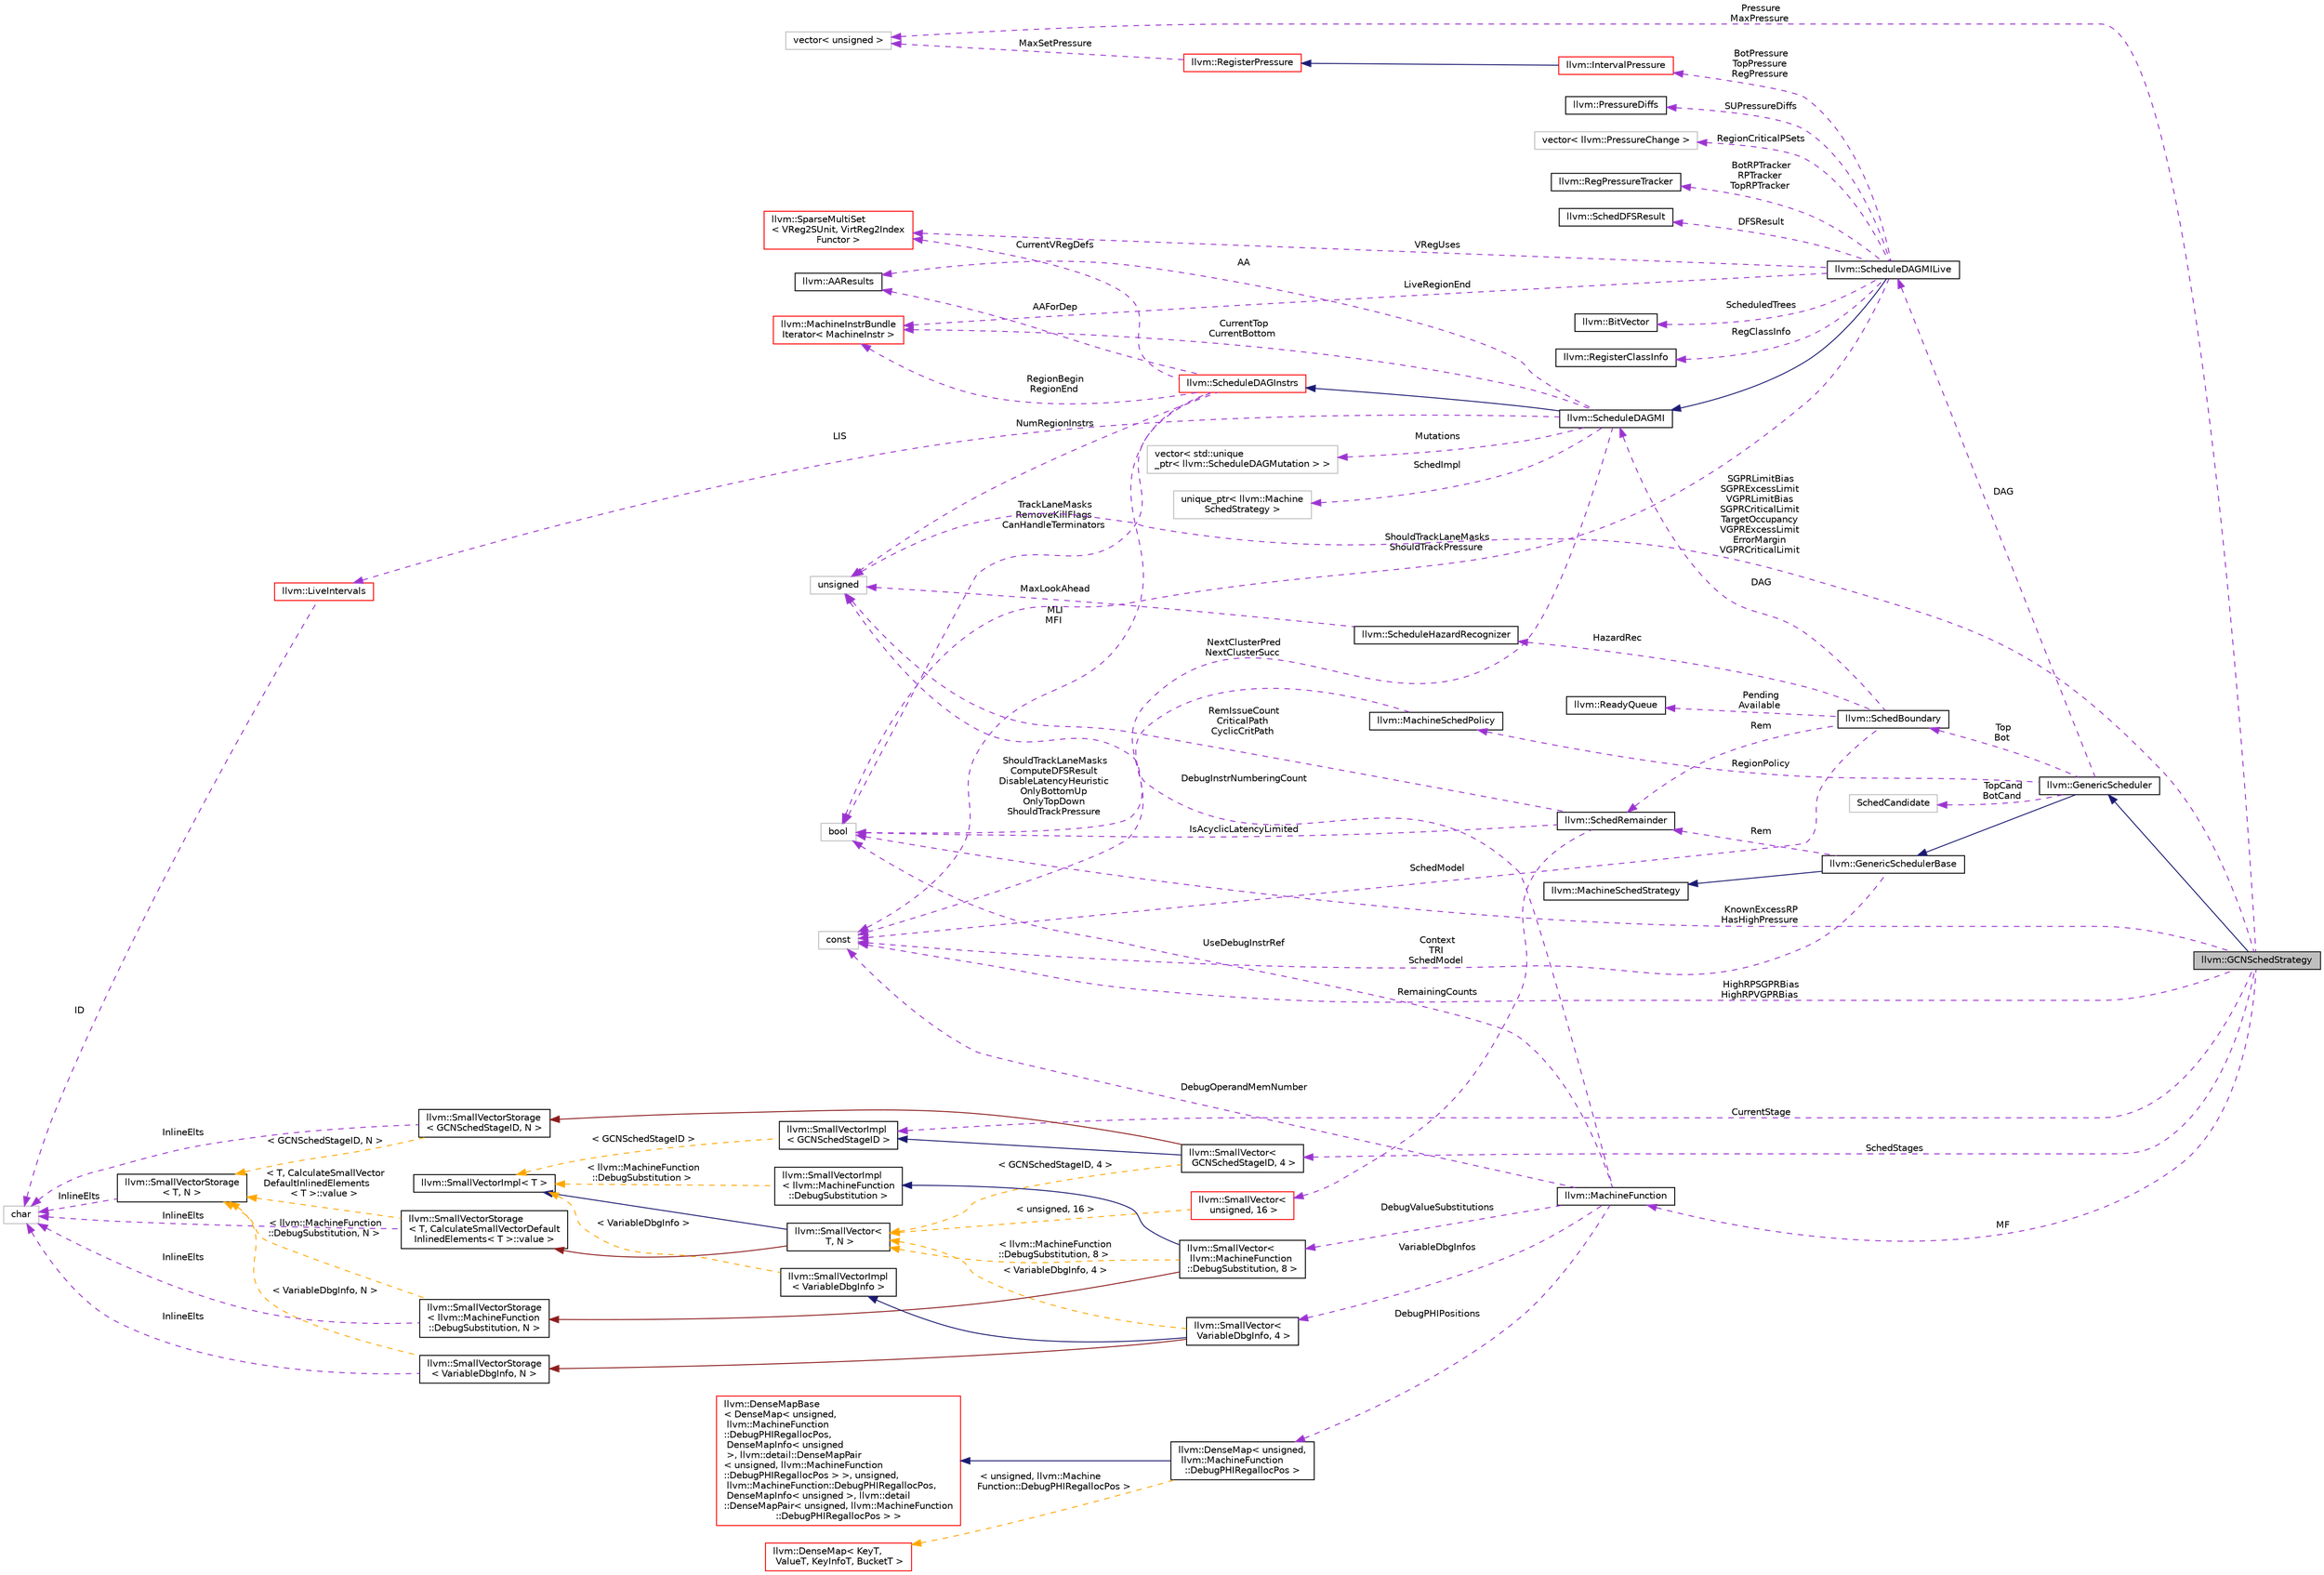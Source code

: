 digraph "llvm::GCNSchedStrategy"
{
 // LATEX_PDF_SIZE
  bgcolor="transparent";
  edge [fontname="Helvetica",fontsize="10",labelfontname="Helvetica",labelfontsize="10"];
  node [fontname="Helvetica",fontsize="10",shape=record];
  rankdir="LR";
  Node1 [label="llvm::GCNSchedStrategy",height=0.2,width=0.4,color="black", fillcolor="grey75", style="filled", fontcolor="black",tooltip="This is a minimal scheduler strategy."];
  Node2 -> Node1 [dir="back",color="midnightblue",fontsize="10",style="solid",fontname="Helvetica"];
  Node2 [label="llvm::GenericScheduler",height=0.2,width=0.4,color="black",URL="$classllvm_1_1GenericScheduler.html",tooltip="GenericScheduler shrinks the unscheduled zone using heuristics to balance the schedule."];
  Node3 -> Node2 [dir="back",color="midnightblue",fontsize="10",style="solid",fontname="Helvetica"];
  Node3 [label="llvm::GenericSchedulerBase",height=0.2,width=0.4,color="black",URL="$classllvm_1_1GenericSchedulerBase.html",tooltip="Base class for GenericScheduler."];
  Node4 -> Node3 [dir="back",color="midnightblue",fontsize="10",style="solid",fontname="Helvetica"];
  Node4 [label="llvm::MachineSchedStrategy",height=0.2,width=0.4,color="black",URL="$classllvm_1_1MachineSchedStrategy.html",tooltip="MachineSchedStrategy - Interface to the scheduling algorithm used by ScheduleDAGMI."];
  Node5 -> Node3 [dir="back",color="darkorchid3",fontsize="10",style="dashed",label=" Rem" ,fontname="Helvetica"];
  Node5 [label="llvm::SchedRemainder",height=0.2,width=0.4,color="black",URL="$structllvm_1_1SchedRemainder.html",tooltip="Summarize the unscheduled region."];
  Node6 -> Node5 [dir="back",color="darkorchid3",fontsize="10",style="dashed",label=" RemainingCounts" ,fontname="Helvetica"];
  Node6 [label="llvm::SmallVector\<\l unsigned, 16 \>",height=0.2,width=0.4,color="red",URL="$classllvm_1_1SmallVector.html",tooltip=" "];
  Node12 -> Node6 [dir="back",color="orange",fontsize="10",style="dashed",label=" \< unsigned, 16 \>" ,fontname="Helvetica"];
  Node12 [label="llvm::SmallVector\<\l T, N \>",height=0.2,width=0.4,color="black",URL="$classllvm_1_1SmallVector.html",tooltip="This is a 'vector' (really, a variable-sized array), optimized for the case when the array is small."];
  Node8 -> Node12 [dir="back",color="midnightblue",fontsize="10",style="solid",fontname="Helvetica"];
  Node8 [label="llvm::SmallVectorImpl\< T \>",height=0.2,width=0.4,color="black",URL="$classllvm_1_1SmallVectorImpl.html",tooltip="This class consists of common code factored out of the SmallVector class to reduce code duplication b..."];
  Node13 -> Node12 [dir="back",color="firebrick4",fontsize="10",style="solid",fontname="Helvetica"];
  Node13 [label="llvm::SmallVectorStorage\l\< T, CalculateSmallVectorDefault\lInlinedElements\< T \>::value \>",height=0.2,width=0.4,color="black",URL="$structllvm_1_1SmallVectorStorage.html",tooltip=" "];
  Node10 -> Node13 [dir="back",color="darkorchid3",fontsize="10",style="dashed",label=" InlineElts" ,fontname="Helvetica"];
  Node10 [label="char",height=0.2,width=0.4,color="grey75",tooltip=" "];
  Node11 -> Node13 [dir="back",color="orange",fontsize="10",style="dashed",label=" \< T, CalculateSmallVector\lDefaultInlinedElements\l\< T \>::value \>" ,fontname="Helvetica"];
  Node11 [label="llvm::SmallVectorStorage\l\< T, N \>",height=0.2,width=0.4,color="black",URL="$structllvm_1_1SmallVectorStorage.html",tooltip="Storage for the SmallVector elements."];
  Node10 -> Node11 [dir="back",color="darkorchid3",fontsize="10",style="dashed",label=" InlineElts" ,fontname="Helvetica"];
  Node14 -> Node5 [dir="back",color="darkorchid3",fontsize="10",style="dashed",label=" IsAcyclicLatencyLimited" ,fontname="Helvetica"];
  Node14 [label="bool",height=0.2,width=0.4,color="grey75",tooltip=" "];
  Node15 -> Node5 [dir="back",color="darkorchid3",fontsize="10",style="dashed",label=" RemIssueCount\nCriticalPath\nCyclicCritPath" ,fontname="Helvetica"];
  Node15 [label="unsigned",height=0.2,width=0.4,color="grey75",tooltip=" "];
  Node16 -> Node3 [dir="back",color="darkorchid3",fontsize="10",style="dashed",label=" Context\nTRI\nSchedModel" ,fontname="Helvetica"];
  Node16 [label="const",height=0.2,width=0.4,color="grey75",tooltip=" "];
  Node17 -> Node2 [dir="back",color="darkorchid3",fontsize="10",style="dashed",label=" RegionPolicy" ,fontname="Helvetica"];
  Node17 [label="llvm::MachineSchedPolicy",height=0.2,width=0.4,color="black",URL="$structllvm_1_1MachineSchedPolicy.html",tooltip="Define a generic scheduling policy for targets that don't provide their own MachineSchedStrategy."];
  Node14 -> Node17 [dir="back",color="darkorchid3",fontsize="10",style="dashed",label=" ShouldTrackLaneMasks\nComputeDFSResult\nDisableLatencyHeuristic\nOnlyBottomUp\nOnlyTopDown\nShouldTrackPressure" ,fontname="Helvetica"];
  Node18 -> Node2 [dir="back",color="darkorchid3",fontsize="10",style="dashed",label=" DAG" ,fontname="Helvetica"];
  Node18 [label="llvm::ScheduleDAGMILive",height=0.2,width=0.4,color="black",URL="$classllvm_1_1ScheduleDAGMILive.html",tooltip="ScheduleDAGMILive is an implementation of ScheduleDAGInstrs that schedules machine instructions while..."];
  Node19 -> Node18 [dir="back",color="midnightblue",fontsize="10",style="solid",fontname="Helvetica"];
  Node19 [label="llvm::ScheduleDAGMI",height=0.2,width=0.4,color="black",URL="$classllvm_1_1ScheduleDAGMI.html",tooltip="ScheduleDAGMI is an implementation of ScheduleDAGInstrs that simply schedules machine instructions ac..."];
  Node20 -> Node19 [dir="back",color="midnightblue",fontsize="10",style="solid",fontname="Helvetica"];
  Node20 [label="llvm::ScheduleDAGInstrs",height=0.2,width=0.4,color="red",URL="$classllvm_1_1ScheduleDAGInstrs.html",tooltip="A ScheduleDAG for scheduling lists of MachineInstr."];
  Node44 -> Node20 [dir="back",color="darkorchid3",fontsize="10",style="dashed",label=" RegionBegin\nRegionEnd" ,fontname="Helvetica"];
  Node44 [label="llvm::MachineInstrBundle\lIterator\< MachineInstr \>",height=0.2,width=0.4,color="red",URL="$classllvm_1_1MachineInstrBundleIterator.html",tooltip=" "];
  Node55 -> Node20 [dir="back",color="darkorchid3",fontsize="10",style="dashed",label=" AAForDep" ,fontname="Helvetica"];
  Node55 [label="llvm::AAResults",height=0.2,width=0.4,color="black",URL="$classllvm_1_1AAResults.html",tooltip=" "];
  Node14 -> Node20 [dir="back",color="darkorchid3",fontsize="10",style="dashed",label=" TrackLaneMasks\nRemoveKillFlags\nCanHandleTerminators" ,fontname="Helvetica"];
  Node78 -> Node20 [dir="back",color="darkorchid3",fontsize="10",style="dashed",label=" CurrentVRegDefs" ,fontname="Helvetica"];
  Node78 [label="llvm::SparseMultiSet\l\< VReg2SUnit, VirtReg2Index\lFunctor \>",height=0.2,width=0.4,color="red",URL="$classllvm_1_1SparseMultiSet.html",tooltip=" "];
  Node15 -> Node20 [dir="back",color="darkorchid3",fontsize="10",style="dashed",label=" NumRegionInstrs" ,fontname="Helvetica"];
  Node16 -> Node20 [dir="back",color="darkorchid3",fontsize="10",style="dashed",label=" MLI\nMFI" ,fontname="Helvetica"];
  Node44 -> Node19 [dir="back",color="darkorchid3",fontsize="10",style="dashed",label=" CurrentTop\nCurrentBottom" ,fontname="Helvetica"];
  Node55 -> Node19 [dir="back",color="darkorchid3",fontsize="10",style="dashed",label=" AA" ,fontname="Helvetica"];
  Node81 -> Node19 [dir="back",color="darkorchid3",fontsize="10",style="dashed",label=" Mutations" ,fontname="Helvetica"];
  Node81 [label="vector\< std::unique\l_ptr\< llvm::ScheduleDAGMutation \> \>",height=0.2,width=0.4,color="grey75",tooltip=" "];
  Node82 -> Node19 [dir="back",color="darkorchid3",fontsize="10",style="dashed",label=" LIS" ,fontname="Helvetica"];
  Node82 [label="llvm::LiveIntervals",height=0.2,width=0.4,color="red",URL="$classllvm_1_1LiveIntervals.html",tooltip=" "];
  Node10 -> Node82 [dir="back",color="darkorchid3",fontsize="10",style="dashed",label=" ID" ,fontname="Helvetica"];
  Node16 -> Node19 [dir="back",color="darkorchid3",fontsize="10",style="dashed",label=" NextClusterPred\nNextClusterSucc" ,fontname="Helvetica"];
  Node86 -> Node19 [dir="back",color="darkorchid3",fontsize="10",style="dashed",label=" SchedImpl" ,fontname="Helvetica"];
  Node86 [label="unique_ptr\< llvm::Machine\lSchedStrategy \>",height=0.2,width=0.4,color="grey75",tooltip=" "];
  Node87 -> Node18 [dir="back",color="darkorchid3",fontsize="10",style="dashed",label=" BotPressure\nTopPressure\nRegPressure" ,fontname="Helvetica"];
  Node87 [label="llvm::IntervalPressure",height=0.2,width=0.4,color="red",URL="$structllvm_1_1IntervalPressure.html",tooltip="RegisterPressure computed within a region of instructions delimited by TopIdx and BottomIdx."];
  Node88 -> Node87 [dir="back",color="midnightblue",fontsize="10",style="solid",fontname="Helvetica"];
  Node88 [label="llvm::RegisterPressure",height=0.2,width=0.4,color="red",URL="$structllvm_1_1RegisterPressure.html",tooltip="Base class for register pressure results."];
  Node92 -> Node88 [dir="back",color="darkorchid3",fontsize="10",style="dashed",label=" MaxSetPressure" ,fontname="Helvetica"];
  Node92 [label="vector\< unsigned \>",height=0.2,width=0.4,color="grey75",tooltip=" "];
  Node94 -> Node18 [dir="back",color="darkorchid3",fontsize="10",style="dashed",label=" BotRPTracker\nRPTracker\nTopRPTracker" ,fontname="Helvetica"];
  Node94 [label="llvm::RegPressureTracker",height=0.2,width=0.4,color="black",URL="$classllvm_1_1RegPressureTracker.html",tooltip="Track the current register pressure at some position in the instruction stream, and remember the high..."];
  Node44 -> Node18 [dir="back",color="darkorchid3",fontsize="10",style="dashed",label=" LiveRegionEnd" ,fontname="Helvetica"];
  Node95 -> Node18 [dir="back",color="darkorchid3",fontsize="10",style="dashed",label=" RegClassInfo" ,fontname="Helvetica"];
  Node95 [label="llvm::RegisterClassInfo",height=0.2,width=0.4,color="black",URL="$classllvm_1_1RegisterClassInfo.html",tooltip=" "];
  Node96 -> Node18 [dir="back",color="darkorchid3",fontsize="10",style="dashed",label=" SUPressureDiffs" ,fontname="Helvetica"];
  Node96 [label="llvm::PressureDiffs",height=0.2,width=0.4,color="black",URL="$classllvm_1_1PressureDiffs.html",tooltip="Array of PressureDiffs."];
  Node14 -> Node18 [dir="back",color="darkorchid3",fontsize="10",style="dashed",label=" ShouldTrackLaneMasks\nShouldTrackPressure" ,fontname="Helvetica"];
  Node97 -> Node18 [dir="back",color="darkorchid3",fontsize="10",style="dashed",label=" RegionCriticalPSets" ,fontname="Helvetica"];
  Node97 [label="vector\< llvm::PressureChange \>",height=0.2,width=0.4,color="grey75",tooltip=" "];
  Node78 -> Node18 [dir="back",color="darkorchid3",fontsize="10",style="dashed",label=" VRegUses" ,fontname="Helvetica"];
  Node98 -> Node18 [dir="back",color="darkorchid3",fontsize="10",style="dashed",label=" DFSResult" ,fontname="Helvetica"];
  Node98 [label="llvm::SchedDFSResult",height=0.2,width=0.4,color="black",URL="$classllvm_1_1SchedDFSResult.html",tooltip="Compute the values of each DAG node for various metrics during DFS."];
  Node99 -> Node18 [dir="back",color="darkorchid3",fontsize="10",style="dashed",label=" ScheduledTrees" ,fontname="Helvetica"];
  Node99 [label="llvm::BitVector",height=0.2,width=0.4,color="black",URL="$classllvm_1_1BitVector.html",tooltip=" "];
  Node100 -> Node2 [dir="back",color="darkorchid3",fontsize="10",style="dashed",label=" Top\nBot" ,fontname="Helvetica"];
  Node100 [label="llvm::SchedBoundary",height=0.2,width=0.4,color="black",URL="$classllvm_1_1SchedBoundary.html",tooltip="Each Scheduling boundary is associated with ready queues."];
  Node19 -> Node100 [dir="back",color="darkorchid3",fontsize="10",style="dashed",label=" DAG" ,fontname="Helvetica"];
  Node5 -> Node100 [dir="back",color="darkorchid3",fontsize="10",style="dashed",label=" Rem" ,fontname="Helvetica"];
  Node101 -> Node100 [dir="back",color="darkorchid3",fontsize="10",style="dashed",label=" HazardRec" ,fontname="Helvetica"];
  Node101 [label="llvm::ScheduleHazardRecognizer",height=0.2,width=0.4,color="black",URL="$classllvm_1_1ScheduleHazardRecognizer.html",tooltip="HazardRecognizer - This determines whether or not an instruction can be issued this cycle,..."];
  Node15 -> Node101 [dir="back",color="darkorchid3",fontsize="10",style="dashed",label=" MaxLookAhead" ,fontname="Helvetica"];
  Node16 -> Node100 [dir="back",color="darkorchid3",fontsize="10",style="dashed",label=" SchedModel" ,fontname="Helvetica"];
  Node102 -> Node100 [dir="back",color="darkorchid3",fontsize="10",style="dashed",label=" Pending\nAvailable" ,fontname="Helvetica"];
  Node102 [label="llvm::ReadyQueue",height=0.2,width=0.4,color="black",URL="$classllvm_1_1ReadyQueue.html",tooltip="Helpers for implementing custom MachineSchedStrategy classes."];
  Node103 -> Node2 [dir="back",color="darkorchid3",fontsize="10",style="dashed",label=" TopCand\nBotCand" ,fontname="Helvetica"];
  Node103 [label="SchedCandidate",height=0.2,width=0.4,color="grey75",tooltip=" "];
  Node104 -> Node1 [dir="back",color="darkorchid3",fontsize="10",style="dashed",label=" SchedStages" ,fontname="Helvetica"];
  Node104 [label="llvm::SmallVector\<\l GCNSchedStageID, 4 \>",height=0.2,width=0.4,color="black",URL="$classllvm_1_1SmallVector.html",tooltip=" "];
  Node105 -> Node104 [dir="back",color="midnightblue",fontsize="10",style="solid",fontname="Helvetica"];
  Node105 [label="llvm::SmallVectorImpl\l\< GCNSchedStageID \>",height=0.2,width=0.4,color="black",URL="$classllvm_1_1SmallVectorImpl.html",tooltip=" "];
  Node8 -> Node105 [dir="back",color="orange",fontsize="10",style="dashed",label=" \< GCNSchedStageID \>" ,fontname="Helvetica"];
  Node106 -> Node104 [dir="back",color="firebrick4",fontsize="10",style="solid",fontname="Helvetica"];
  Node106 [label="llvm::SmallVectorStorage\l\< GCNSchedStageID, N \>",height=0.2,width=0.4,color="black",URL="$structllvm_1_1SmallVectorStorage.html",tooltip=" "];
  Node10 -> Node106 [dir="back",color="darkorchid3",fontsize="10",style="dashed",label=" InlineElts" ,fontname="Helvetica"];
  Node11 -> Node106 [dir="back",color="orange",fontsize="10",style="dashed",label=" \< GCNSchedStageID, N \>" ,fontname="Helvetica"];
  Node12 -> Node104 [dir="back",color="orange",fontsize="10",style="dashed",label=" \< GCNSchedStageID, 4 \>" ,fontname="Helvetica"];
  Node22 -> Node1 [dir="back",color="darkorchid3",fontsize="10",style="dashed",label=" MF" ,fontname="Helvetica"];
  Node22 [label="llvm::MachineFunction",height=0.2,width=0.4,color="black",URL="$classllvm_1_1MachineFunction.html",tooltip=" "];
  Node23 -> Node22 [dir="back",color="darkorchid3",fontsize="10",style="dashed",label=" DebugValueSubstitutions" ,fontname="Helvetica"];
  Node23 [label="llvm::SmallVector\<\l llvm::MachineFunction\l::DebugSubstitution, 8 \>",height=0.2,width=0.4,color="black",URL="$classllvm_1_1SmallVector.html",tooltip=" "];
  Node24 -> Node23 [dir="back",color="midnightblue",fontsize="10",style="solid",fontname="Helvetica"];
  Node24 [label="llvm::SmallVectorImpl\l\< llvm::MachineFunction\l::DebugSubstitution \>",height=0.2,width=0.4,color="black",URL="$classllvm_1_1SmallVectorImpl.html",tooltip=" "];
  Node8 -> Node24 [dir="back",color="orange",fontsize="10",style="dashed",label=" \< llvm::MachineFunction\l::DebugSubstitution \>" ,fontname="Helvetica"];
  Node25 -> Node23 [dir="back",color="firebrick4",fontsize="10",style="solid",fontname="Helvetica"];
  Node25 [label="llvm::SmallVectorStorage\l\< llvm::MachineFunction\l::DebugSubstitution, N \>",height=0.2,width=0.4,color="black",URL="$structllvm_1_1SmallVectorStorage.html",tooltip=" "];
  Node10 -> Node25 [dir="back",color="darkorchid3",fontsize="10",style="dashed",label=" InlineElts" ,fontname="Helvetica"];
  Node11 -> Node25 [dir="back",color="orange",fontsize="10",style="dashed",label=" \< llvm::MachineFunction\l::DebugSubstitution, N \>" ,fontname="Helvetica"];
  Node12 -> Node23 [dir="back",color="orange",fontsize="10",style="dashed",label=" \< llvm::MachineFunction\l::DebugSubstitution, 8 \>" ,fontname="Helvetica"];
  Node26 -> Node22 [dir="back",color="darkorchid3",fontsize="10",style="dashed",label=" DebugPHIPositions" ,fontname="Helvetica"];
  Node26 [label="llvm::DenseMap\< unsigned,\l llvm::MachineFunction\l::DebugPHIRegallocPos \>",height=0.2,width=0.4,color="black",URL="$classllvm_1_1DenseMap.html",tooltip=" "];
  Node27 -> Node26 [dir="back",color="midnightblue",fontsize="10",style="solid",fontname="Helvetica"];
  Node27 [label="llvm::DenseMapBase\l\< DenseMap\< unsigned,\l llvm::MachineFunction\l::DebugPHIRegallocPos,\l DenseMapInfo\< unsigned\l \>, llvm::detail::DenseMapPair\l\< unsigned, llvm::MachineFunction\l::DebugPHIRegallocPos \> \>, unsigned,\l llvm::MachineFunction::DebugPHIRegallocPos,\l DenseMapInfo\< unsigned \>, llvm::detail\l::DenseMapPair\< unsigned, llvm::MachineFunction\l::DebugPHIRegallocPos \> \>",height=0.2,width=0.4,color="red",URL="$classllvm_1_1DenseMapBase.html",tooltip=" "];
  Node30 -> Node26 [dir="back",color="orange",fontsize="10",style="dashed",label=" \< unsigned, llvm::Machine\lFunction::DebugPHIRegallocPos \>" ,fontname="Helvetica"];
  Node30 [label="llvm::DenseMap\< KeyT,\l ValueT, KeyInfoT, BucketT \>",height=0.2,width=0.4,color="red",URL="$classllvm_1_1DenseMap.html",tooltip=" "];
  Node14 -> Node22 [dir="back",color="darkorchid3",fontsize="10",style="dashed",label=" UseDebugInstrRef" ,fontname="Helvetica"];
  Node16 -> Node22 [dir="back",color="darkorchid3",fontsize="10",style="dashed",label=" DebugOperandMemNumber" ,fontname="Helvetica"];
  Node15 -> Node22 [dir="back",color="darkorchid3",fontsize="10",style="dashed",label=" DebugInstrNumberingCount" ,fontname="Helvetica"];
  Node32 -> Node22 [dir="back",color="darkorchid3",fontsize="10",style="dashed",label=" VariableDbgInfos" ,fontname="Helvetica"];
  Node32 [label="llvm::SmallVector\<\l VariableDbgInfo, 4 \>",height=0.2,width=0.4,color="black",URL="$classllvm_1_1SmallVector.html",tooltip=" "];
  Node33 -> Node32 [dir="back",color="midnightblue",fontsize="10",style="solid",fontname="Helvetica"];
  Node33 [label="llvm::SmallVectorImpl\l\< VariableDbgInfo \>",height=0.2,width=0.4,color="black",URL="$classllvm_1_1SmallVectorImpl.html",tooltip=" "];
  Node8 -> Node33 [dir="back",color="orange",fontsize="10",style="dashed",label=" \< VariableDbgInfo \>" ,fontname="Helvetica"];
  Node34 -> Node32 [dir="back",color="firebrick4",fontsize="10",style="solid",fontname="Helvetica"];
  Node34 [label="llvm::SmallVectorStorage\l\< VariableDbgInfo, N \>",height=0.2,width=0.4,color="black",URL="$structllvm_1_1SmallVectorStorage.html",tooltip=" "];
  Node10 -> Node34 [dir="back",color="darkorchid3",fontsize="10",style="dashed",label=" InlineElts" ,fontname="Helvetica"];
  Node11 -> Node34 [dir="back",color="orange",fontsize="10",style="dashed",label=" \< VariableDbgInfo, N \>" ,fontname="Helvetica"];
  Node12 -> Node32 [dir="back",color="orange",fontsize="10",style="dashed",label=" \< VariableDbgInfo, 4 \>" ,fontname="Helvetica"];
  Node92 -> Node1 [dir="back",color="darkorchid3",fontsize="10",style="dashed",label=" Pressure\nMaxPressure" ,fontname="Helvetica"];
  Node14 -> Node1 [dir="back",color="darkorchid3",fontsize="10",style="dashed",label=" KnownExcessRP\nHasHighPressure" ,fontname="Helvetica"];
  Node16 -> Node1 [dir="back",color="darkorchid3",fontsize="10",style="dashed",label=" HighRPSGPRBias\nHighRPVGPRBias" ,fontname="Helvetica"];
  Node105 -> Node1 [dir="back",color="darkorchid3",fontsize="10",style="dashed",label=" CurrentStage" ,fontname="Helvetica"];
  Node15 -> Node1 [dir="back",color="darkorchid3",fontsize="10",style="dashed",label=" SGPRLimitBias\nSGPRExcessLimit\nVGPRLimitBias\nSGPRCriticalLimit\nTargetOccupancy\nVGPRExcessLimit\nErrorMargin\nVGPRCriticalLimit" ,fontname="Helvetica"];
}
